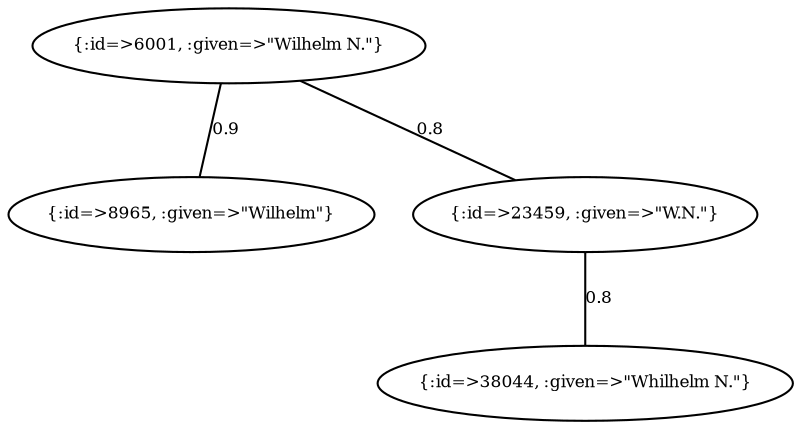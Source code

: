 graph Collector__WeightedGraph {
    "{:id=>6001, :given=>\"Wilhelm N.\"}" [
        fontsize = 8,
        label = "{:id=>6001, :given=>\"Wilhelm N.\"}"
    ]

    "{:id=>8965, :given=>\"Wilhelm\"}" [
        fontsize = 8,
        label = "{:id=>8965, :given=>\"Wilhelm\"}"
    ]

    "{:id=>23459, :given=>\"W.N.\"}" [
        fontsize = 8,
        label = "{:id=>23459, :given=>\"W.N.\"}"
    ]

    "{:id=>38044, :given=>\"Whilhelm N.\"}" [
        fontsize = 8,
        label = "{:id=>38044, :given=>\"Whilhelm N.\"}"
    ]

    "{:id=>6001, :given=>\"Wilhelm N.\"}" -- "{:id=>8965, :given=>\"Wilhelm\"}" [
        fontsize = 8,
        label = 0.9
    ]

    "{:id=>6001, :given=>\"Wilhelm N.\"}" -- "{:id=>23459, :given=>\"W.N.\"}" [
        fontsize = 8,
        label = 0.8
    ]

    "{:id=>23459, :given=>\"W.N.\"}" -- "{:id=>38044, :given=>\"Whilhelm N.\"}" [
        fontsize = 8,
        label = 0.8
    ]
}
